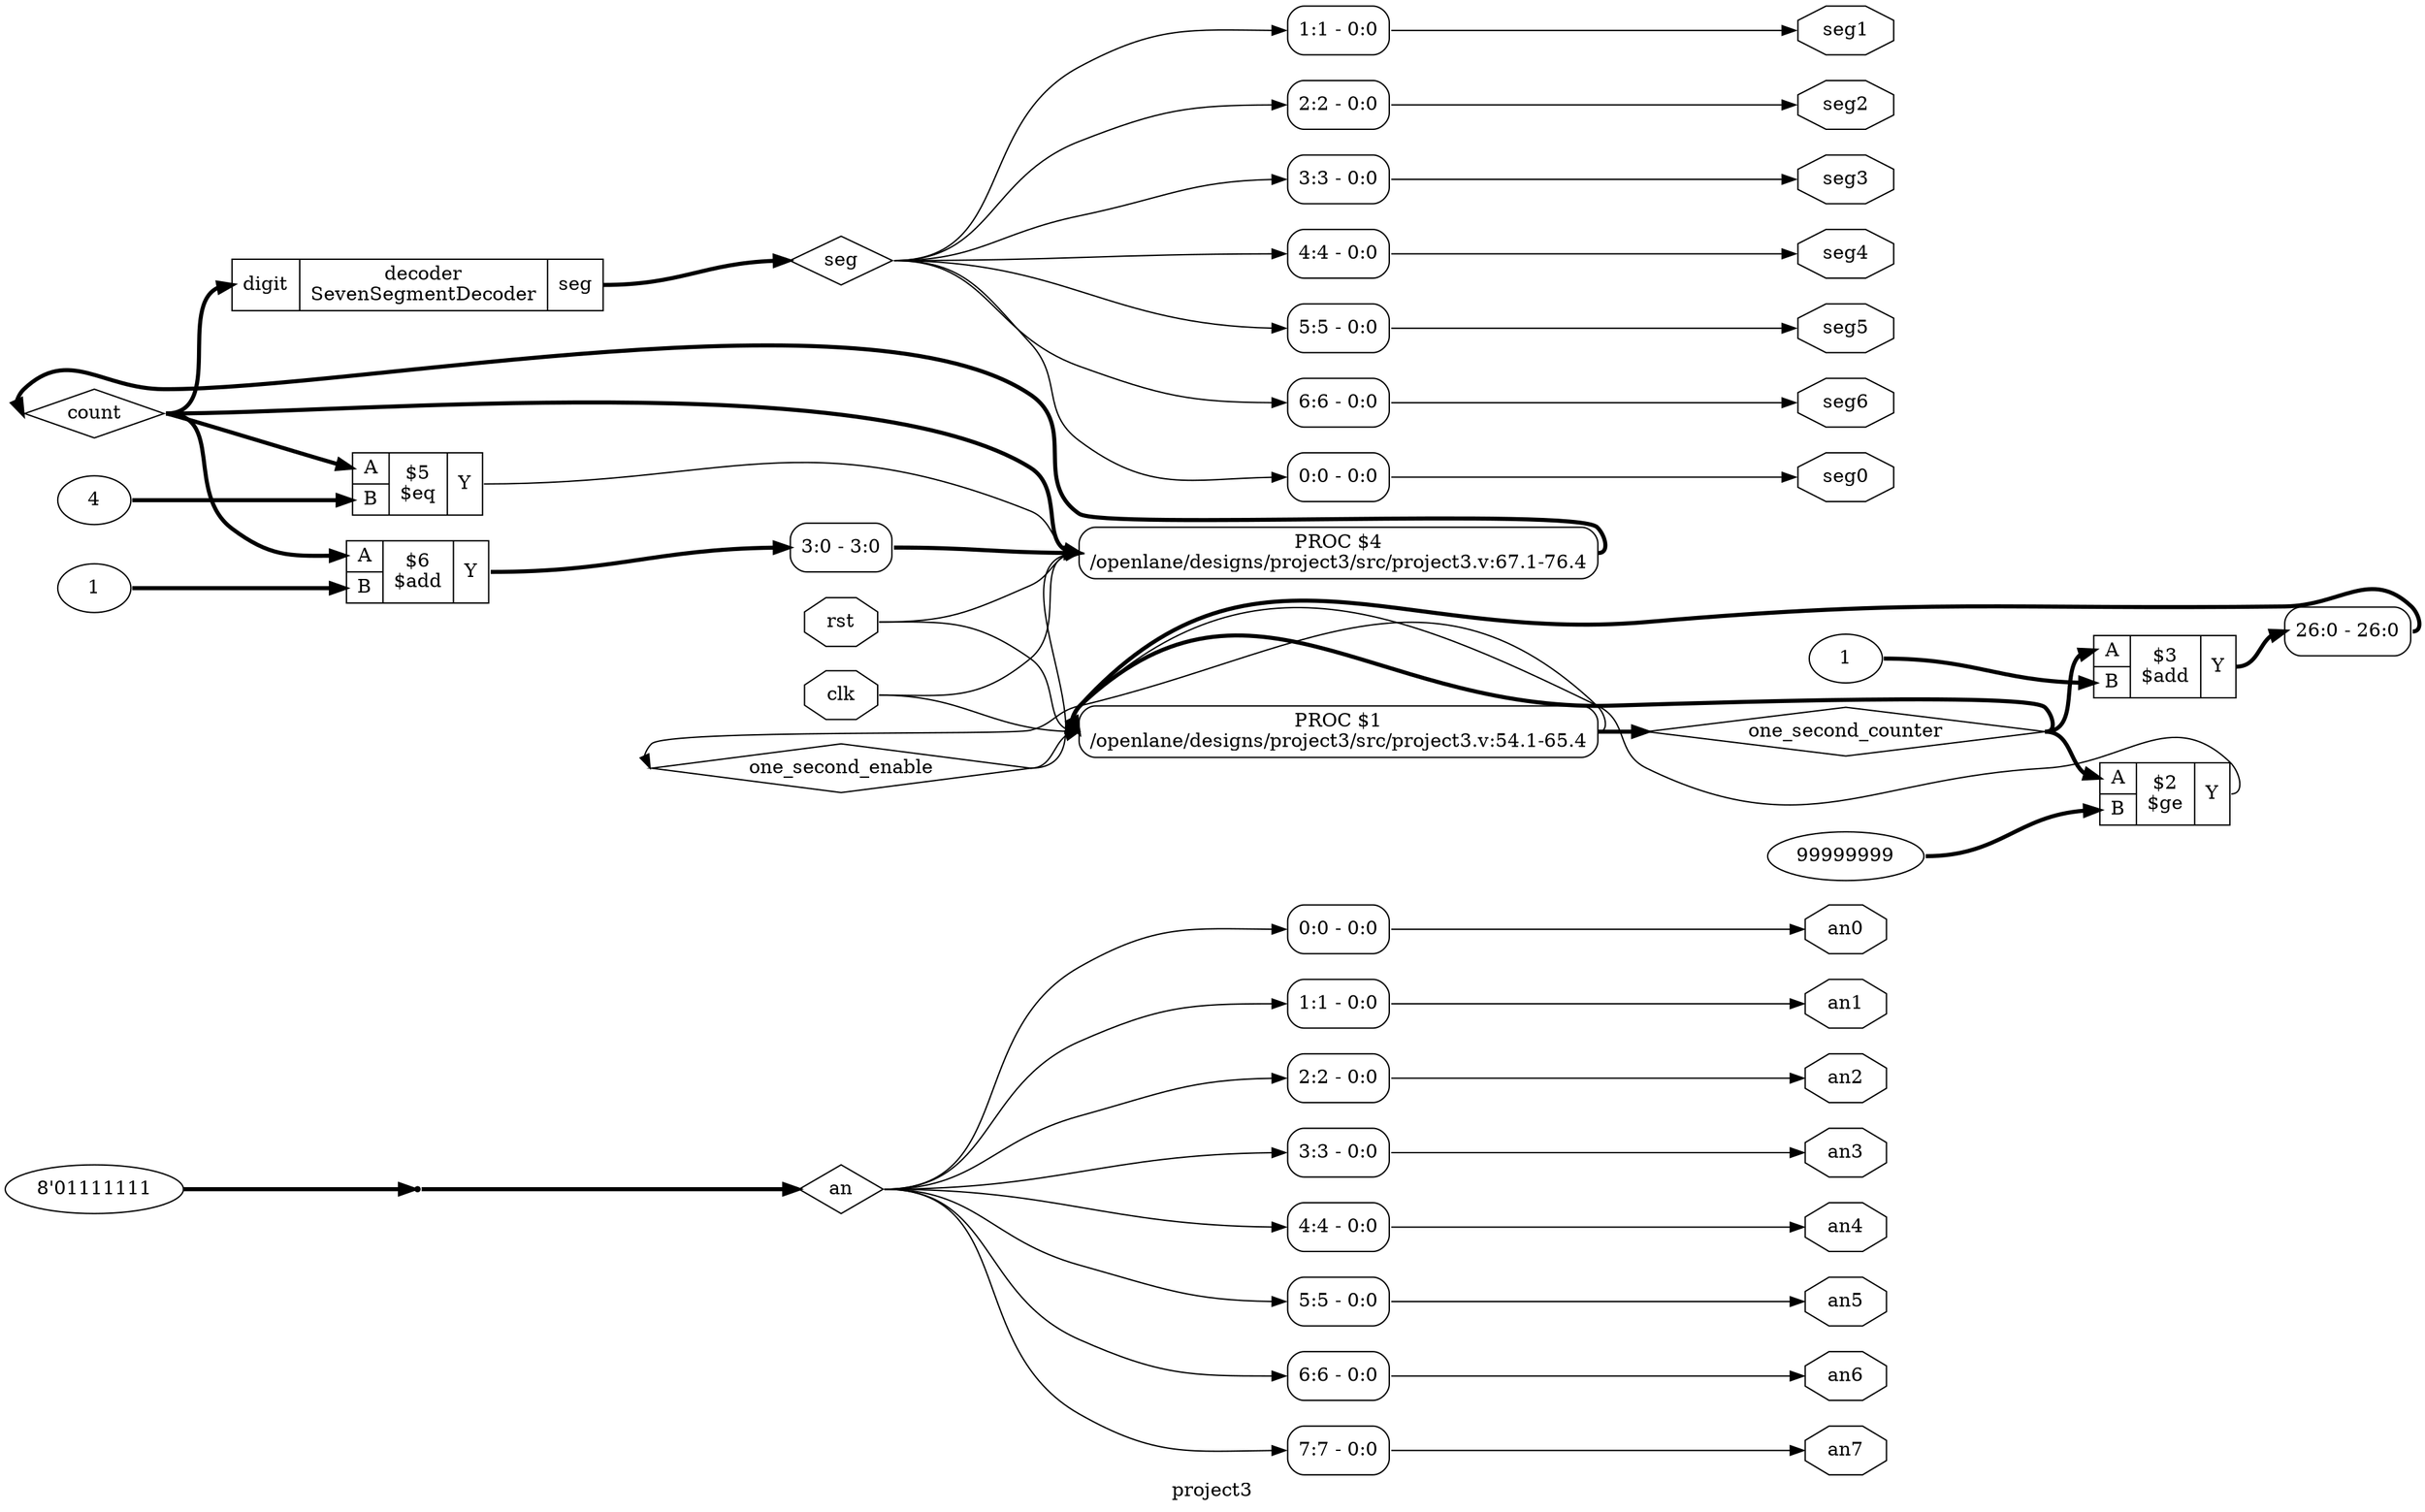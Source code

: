 digraph "project3" {
label="project3";
rankdir="LR";
remincross=true;
n8 [ shape=diamond, label="an", color="black", fontcolor="black" ];
n9 [ shape=diamond, label="seg", color="black", fontcolor="black" ];
n10 [ shape=diamond, label="one_second_enable", color="black", fontcolor="black" ];
n11 [ shape=diamond, label="one_second_counter", color="black", fontcolor="black" ];
n12 [ shape=diamond, label="count", color="black", fontcolor="black" ];
n13 [ shape=octagon, label="an7", color="black", fontcolor="black" ];
n14 [ shape=octagon, label="an6", color="black", fontcolor="black" ];
n15 [ shape=octagon, label="an5", color="black", fontcolor="black" ];
n16 [ shape=octagon, label="an4", color="black", fontcolor="black" ];
n17 [ shape=octagon, label="an3", color="black", fontcolor="black" ];
n18 [ shape=octagon, label="an2", color="black", fontcolor="black" ];
n19 [ shape=octagon, label="an1", color="black", fontcolor="black" ];
n20 [ shape=octagon, label="an0", color="black", fontcolor="black" ];
n21 [ shape=octagon, label="seg6", color="black", fontcolor="black" ];
n22 [ shape=octagon, label="seg5", color="black", fontcolor="black" ];
n23 [ shape=octagon, label="seg4", color="black", fontcolor="black" ];
n24 [ shape=octagon, label="seg3", color="black", fontcolor="black" ];
n25 [ shape=octagon, label="seg2", color="black", fontcolor="black" ];
n26 [ shape=octagon, label="seg1", color="black", fontcolor="black" ];
n27 [ shape=octagon, label="seg0", color="black", fontcolor="black" ];
n28 [ shape=octagon, label="rst", color="black", fontcolor="black" ];
n29 [ shape=octagon, label="clk", color="black", fontcolor="black" ];
c31 [ shape=record, label="{{<p30> digit}|decoder\nSevenSegmentDecoder|{<p9> seg}}",  ];
v0 [ label="1" ];
c35 [ shape=record, label="{{<p32> A|<p33> B}|$6\n$add|{<p34> Y}}",  ];
v1 [ label="4" ];
c36 [ shape=record, label="{{<p32> A|<p33> B}|$5\n$eq|{<p34> Y}}",  ];
v2 [ label="1" ];
c37 [ shape=record, label="{{<p32> A|<p33> B}|$3\n$add|{<p34> Y}}",  ];
v3 [ label="99999999" ];
c38 [ shape=record, label="{{<p32> A|<p33> B}|$2\n$ge|{<p34> Y}}",  ];
x5 [ shape=record, style=rounded, label="<s0> 3:0 - 3:0 ", color="black", fontcolor="black" ];
p4 [shape=box, style=rounded, label="PROC $4\n/openlane/designs/project3/src/project3.v:67.1-76.4", ];
x7 [ shape=record, style=rounded, label="<s0> 26:0 - 26:0 ", color="black", fontcolor="black" ];
p6 [shape=box, style=rounded, label="PROC $1\n/openlane/designs/project3/src/project3.v:54.1-65.4", ];
v8 [ label="8'01111111" ];
x9 [shape=point, ];
x10 [ shape=record, style=rounded, label="<s0> 0:0 - 0:0 ", color="black", fontcolor="black" ];
x11 [ shape=record, style=rounded, label="<s0> 1:1 - 0:0 ", color="black", fontcolor="black" ];
x12 [ shape=record, style=rounded, label="<s0> 2:2 - 0:0 ", color="black", fontcolor="black" ];
x13 [ shape=record, style=rounded, label="<s0> 3:3 - 0:0 ", color="black", fontcolor="black" ];
x14 [ shape=record, style=rounded, label="<s0> 4:4 - 0:0 ", color="black", fontcolor="black" ];
x15 [ shape=record, style=rounded, label="<s0> 5:5 - 0:0 ", color="black", fontcolor="black" ];
x16 [ shape=record, style=rounded, label="<s0> 6:6 - 0:0 ", color="black", fontcolor="black" ];
x17 [ shape=record, style=rounded, label="<s0> 0:0 - 0:0 ", color="black", fontcolor="black" ];
x18 [ shape=record, style=rounded, label="<s0> 1:1 - 0:0 ", color="black", fontcolor="black" ];
x19 [ shape=record, style=rounded, label="<s0> 2:2 - 0:0 ", color="black", fontcolor="black" ];
x20 [ shape=record, style=rounded, label="<s0> 3:3 - 0:0 ", color="black", fontcolor="black" ];
x21 [ shape=record, style=rounded, label="<s0> 4:4 - 0:0 ", color="black", fontcolor="black" ];
x22 [ shape=record, style=rounded, label="<s0> 5:5 - 0:0 ", color="black", fontcolor="black" ];
x23 [ shape=record, style=rounded, label="<s0> 6:6 - 0:0 ", color="black", fontcolor="black" ];
x24 [ shape=record, style=rounded, label="<s0> 7:7 - 0:0 ", color="black", fontcolor="black" ];
c35:p34:e -> x5:s0:w [color="black", fontcolor="black", style="setlinewidth(3)", label=""];
p6:e -> n10:w [color="black", fontcolor="black", label=""];
n10:e -> p4:w [color="black", fontcolor="black", label=""];
n10:e -> p6:w [color="black", fontcolor="black", label=""];
p6:e -> n11:w [color="black", fontcolor="black", style="setlinewidth(3)", label=""];
n11:e -> c37:p32:w [color="black", fontcolor="black", style="setlinewidth(3)", label=""];
n11:e -> c38:p32:w [color="black", fontcolor="black", style="setlinewidth(3)", label=""];
n11:e -> p6:w [color="black", fontcolor="black", style="setlinewidth(3)", label=""];
p4:e -> n12:w [color="black", fontcolor="black", style="setlinewidth(3)", label=""];
n12:e -> c31:p30:w [color="black", fontcolor="black", style="setlinewidth(3)", label=""];
n12:e -> c35:p32:w [color="black", fontcolor="black", style="setlinewidth(3)", label=""];
n12:e -> c36:p32:w [color="black", fontcolor="black", style="setlinewidth(3)", label=""];
n12:e -> p4:w [color="black", fontcolor="black", style="setlinewidth(3)", label=""];
x24:e -> n13:w [color="black", fontcolor="black", label=""];
x23:e -> n14:w [color="black", fontcolor="black", label=""];
x22:e -> n15:w [color="black", fontcolor="black", label=""];
x21:e -> n16:w [color="black", fontcolor="black", label=""];
x20:e -> n17:w [color="black", fontcolor="black", label=""];
x19:e -> n18:w [color="black", fontcolor="black", label=""];
x18:e -> n19:w [color="black", fontcolor="black", label=""];
c36:p34:e -> p4:w [color="black", fontcolor="black", label=""];
x17:e -> n20:w [color="black", fontcolor="black", label=""];
x16:e -> n21:w [color="black", fontcolor="black", label=""];
x15:e -> n22:w [color="black", fontcolor="black", label=""];
x14:e -> n23:w [color="black", fontcolor="black", label=""];
x13:e -> n24:w [color="black", fontcolor="black", label=""];
x12:e -> n25:w [color="black", fontcolor="black", label=""];
x11:e -> n26:w [color="black", fontcolor="black", label=""];
x10:e -> n27:w [color="black", fontcolor="black", label=""];
n28:e -> p4:w [color="black", fontcolor="black", label=""];
n28:e -> p6:w [color="black", fontcolor="black", label=""];
n29:e -> p4:w [color="black", fontcolor="black", label=""];
n29:e -> p6:w [color="black", fontcolor="black", label=""];
c37:p34:e -> x7:s0:w [color="black", fontcolor="black", style="setlinewidth(3)", label=""];
c38:p34:e -> p6:w [color="black", fontcolor="black", label=""];
x9:e -> n8:w [color="black", fontcolor="black", style="setlinewidth(3)", label=""];
n8:e -> x17:s0:w [color="black", fontcolor="black", label=""];
n8:e -> x18:s0:w [color="black", fontcolor="black", label=""];
n8:e -> x19:s0:w [color="black", fontcolor="black", label=""];
n8:e -> x20:s0:w [color="black", fontcolor="black", label=""];
n8:e -> x21:s0:w [color="black", fontcolor="black", label=""];
n8:e -> x22:s0:w [color="black", fontcolor="black", label=""];
n8:e -> x23:s0:w [color="black", fontcolor="black", label=""];
n8:e -> x24:s0:w [color="black", fontcolor="black", label=""];
c31:p9:e -> n9:w [color="black", fontcolor="black", style="setlinewidth(3)", label=""];
n9:e -> x10:s0:w [color="black", fontcolor="black", label=""];
n9:e -> x11:s0:w [color="black", fontcolor="black", label=""];
n9:e -> x12:s0:w [color="black", fontcolor="black", label=""];
n9:e -> x13:s0:w [color="black", fontcolor="black", label=""];
n9:e -> x14:s0:w [color="black", fontcolor="black", label=""];
n9:e -> x15:s0:w [color="black", fontcolor="black", label=""];
n9:e -> x16:s0:w [color="black", fontcolor="black", label=""];
v0:e -> c35:p33:w [color="black", fontcolor="black", style="setlinewidth(3)", label=""];
v1:e -> c36:p33:w [color="black", fontcolor="black", style="setlinewidth(3)", label=""];
v2:e -> c37:p33:w [color="black", fontcolor="black", style="setlinewidth(3)", label=""];
v3:e -> c38:p33:w [color="black", fontcolor="black", style="setlinewidth(3)", label=""];
v8:e -> x9:w [color="black", fontcolor="black", style="setlinewidth(3)", label=""];
x5:e -> p4:w [color="black", fontcolor="black", style="setlinewidth(3)", label=""];
x7:e -> p6:w [color="black", fontcolor="black", style="setlinewidth(3)", label=""];
}

